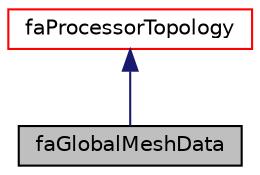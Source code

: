 digraph "faGlobalMeshData"
{
  bgcolor="transparent";
  edge [fontname="Helvetica",fontsize="10",labelfontname="Helvetica",labelfontsize="10"];
  node [fontname="Helvetica",fontsize="10",shape=record];
  Node1 [label="faGlobalMeshData",height=0.2,width=0.4,color="black", fillcolor="grey75", style="filled" fontcolor="black"];
  Node2 -> Node1 [dir="back",color="midnightblue",fontsize="10",style="solid",fontname="Helvetica"];
  Node2 [label="faProcessorTopology",height=0.2,width=0.4,color="red",URL="$classFoam_1_1ProcessorTopology.html",tooltip="Determines processor-processor connection. After instantiation contains on all processors the process..."];
}
